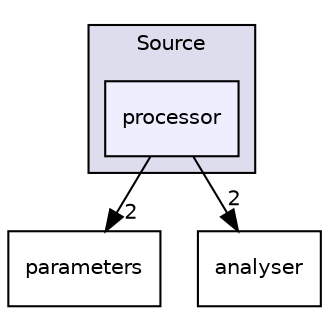 digraph "Source/processor" {
  compound=true
  node [ fontsize="10", fontname="Helvetica"];
  edge [ labelfontsize="10", labelfontname="Helvetica"];
  subgraph clusterdir_74389ed8173ad57b461b9d623a1f3867 {
    graph [ bgcolor="#ddddee", pencolor="black", label="Source" fontname="Helvetica", fontsize="10", URL="dir_74389ed8173ad57b461b9d623a1f3867.html"]
  dir_222c903dee7e4db50a362a40f4831ab6 [shape=box, label="processor", style="filled", fillcolor="#eeeeff", pencolor="black", URL="dir_222c903dee7e4db50a362a40f4831ab6.html"];
  }
  dir_7048f36c79ea46a8215db8df45bc222c [shape=box label="parameters" URL="dir_7048f36c79ea46a8215db8df45bc222c.html"];
  dir_5f1154d17215c9c0a8b7cd3207af723f [shape=box label="analyser" URL="dir_5f1154d17215c9c0a8b7cd3207af723f.html"];
  dir_222c903dee7e4db50a362a40f4831ab6->dir_7048f36c79ea46a8215db8df45bc222c [headlabel="2", labeldistance=1.5 headhref="dir_000005_000004.html"];
  dir_222c903dee7e4db50a362a40f4831ab6->dir_5f1154d17215c9c0a8b7cd3207af723f [headlabel="2", labeldistance=1.5 headhref="dir_000005_000001.html"];
}
